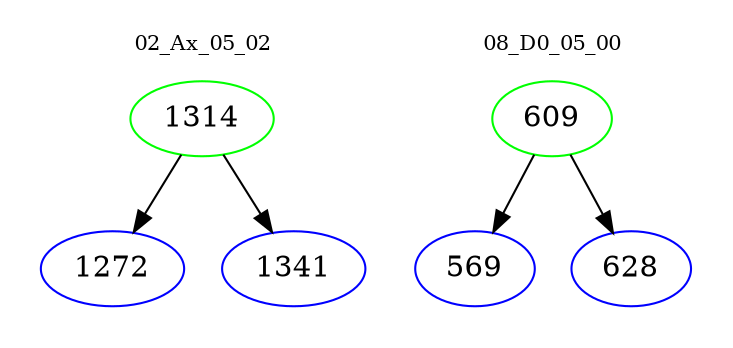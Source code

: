 digraph{
subgraph cluster_0 {
color = white
label = "02_Ax_05_02";
fontsize=10;
T0_1314 [label="1314", color="green"]
T0_1314 -> T0_1272 [color="black"]
T0_1272 [label="1272", color="blue"]
T0_1314 -> T0_1341 [color="black"]
T0_1341 [label="1341", color="blue"]
}
subgraph cluster_1 {
color = white
label = "08_D0_05_00";
fontsize=10;
T1_609 [label="609", color="green"]
T1_609 -> T1_569 [color="black"]
T1_569 [label="569", color="blue"]
T1_609 -> T1_628 [color="black"]
T1_628 [label="628", color="blue"]
}
}
